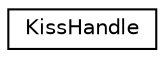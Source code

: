 digraph "Graphical Class Hierarchy"
{
 // INTERACTIVE_SVG=YES
  edge [fontname="Helvetica",fontsize="10",labelfontname="Helvetica",labelfontsize="10"];
  node [fontname="Helvetica",fontsize="10",shape=record];
  rankdir="LR";
  Node0 [label="KissHandle",height=0.2,width=0.4,color="black", fillcolor="white", style="filled",URL="$class_kiss_handle.html"];
}
